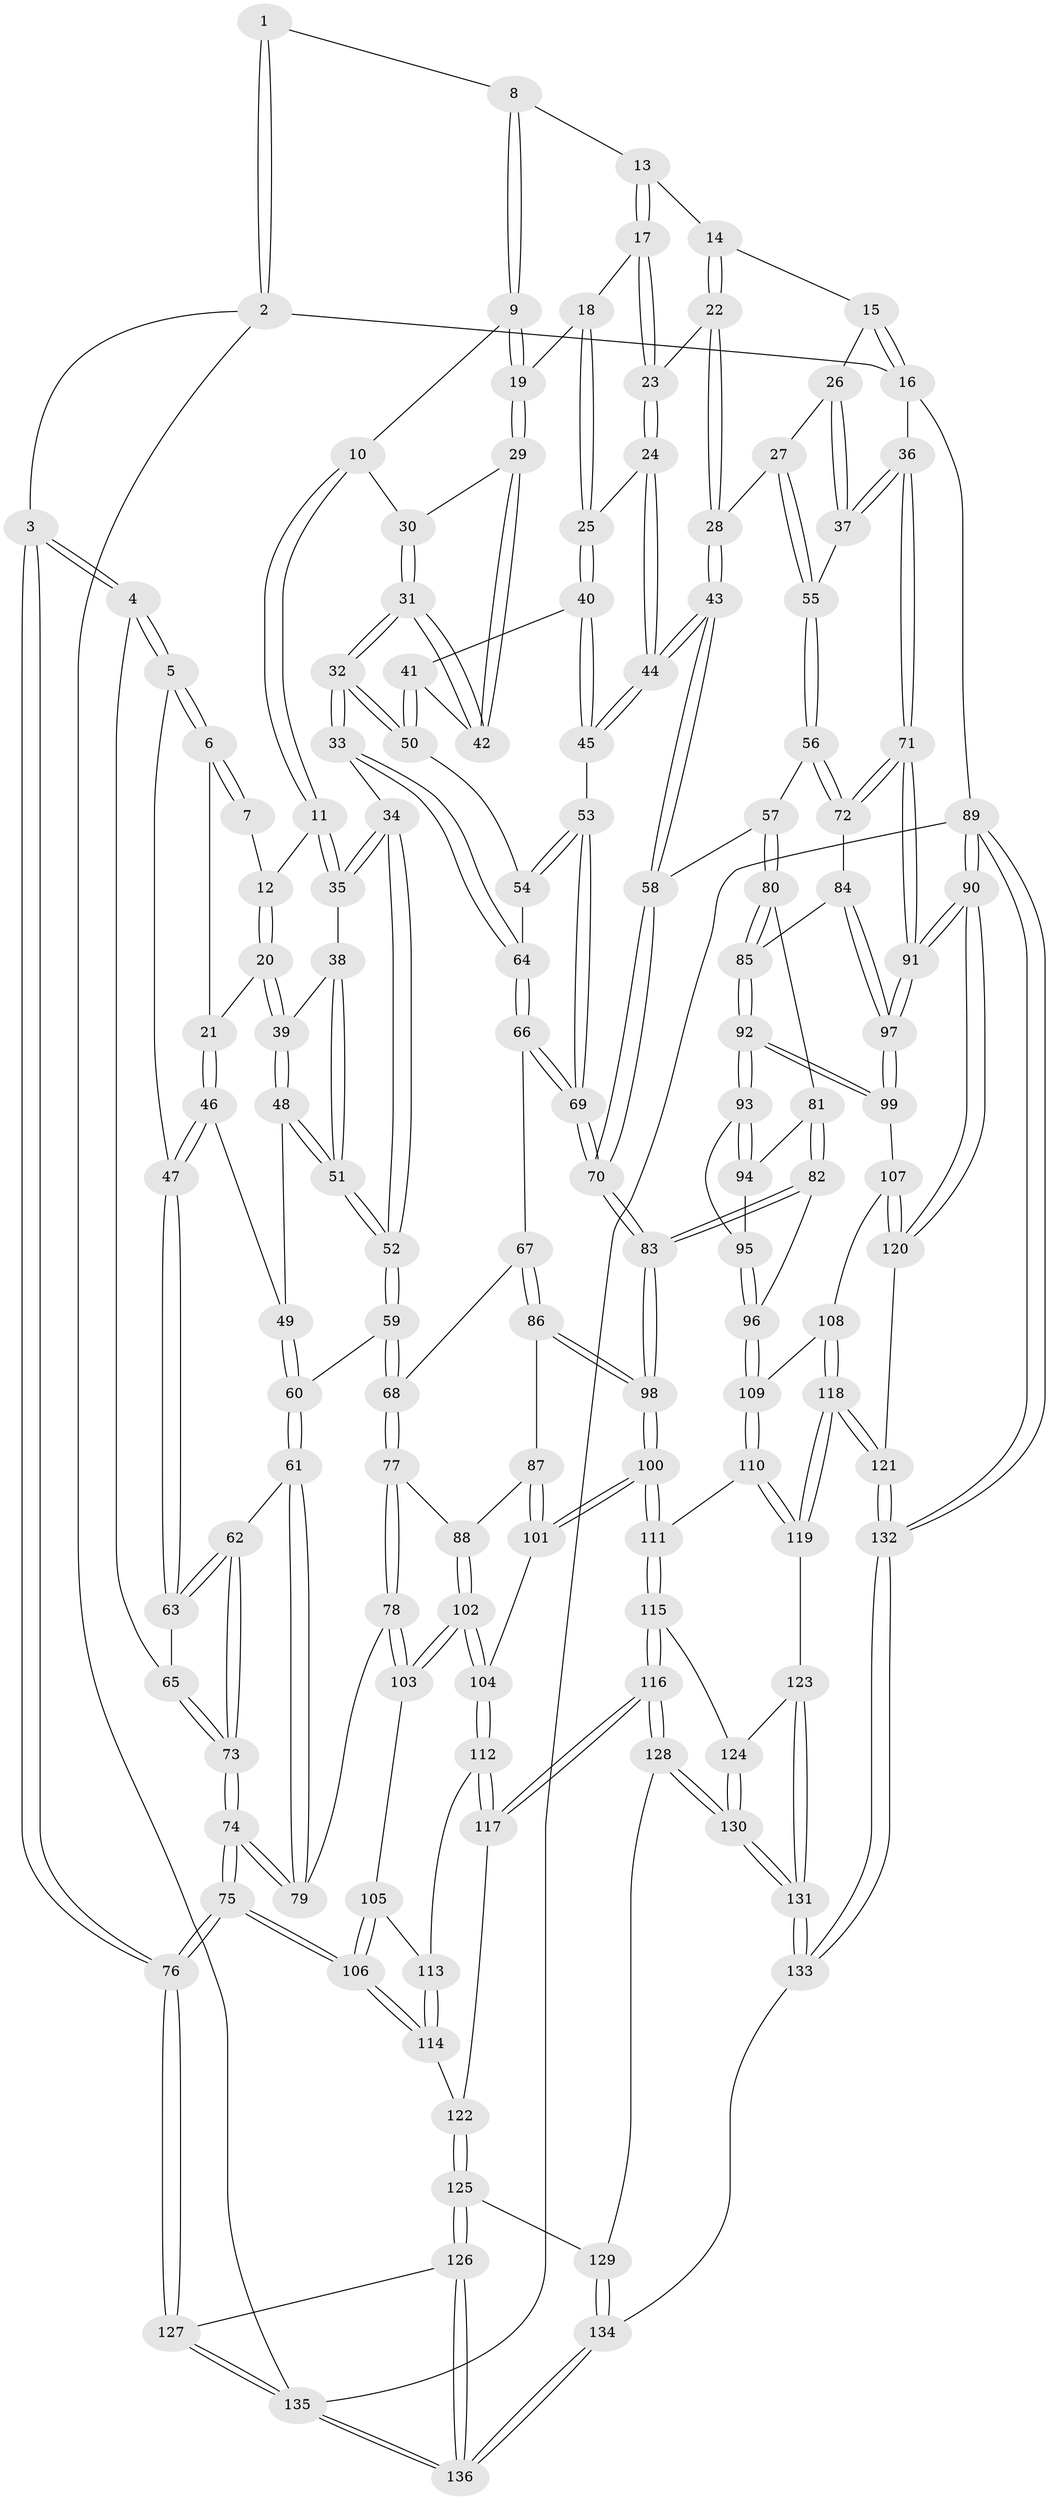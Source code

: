 // coarse degree distribution, {2: 0.018518518518518517, 4: 0.35185185185185186, 3: 0.16666666666666666, 5: 0.3148148148148148, 7: 0.018518518518518517, 6: 0.09259259259259259, 9: 0.018518518518518517, 8: 0.018518518518518517}
// Generated by graph-tools (version 1.1) at 2025/05/03/04/25 22:05:35]
// undirected, 136 vertices, 337 edges
graph export_dot {
graph [start="1"]
  node [color=gray90,style=filled];
  1 [pos="+0.22109513264579742+0"];
  2 [pos="+0+0"];
  3 [pos="+0+0.147351646446845"];
  4 [pos="+0+0.16191050445482968"];
  5 [pos="+0+0.1517142087450255"];
  6 [pos="+0.06570668729943333+0.11543726842047403"];
  7 [pos="+0.20435283351370087+0"];
  8 [pos="+0.5033792111863568+0"];
  9 [pos="+0.48013221944478096+0"];
  10 [pos="+0.3548419293734378+0.1120095505015059"];
  11 [pos="+0.3524987827040377+0.11327740155785264"];
  12 [pos="+0.23891080010470905+0.06021945725799442"];
  13 [pos="+0.6365290250279845+0"];
  14 [pos="+0.8902131888565865+0"];
  15 [pos="+1+0"];
  16 [pos="+1+0"];
  17 [pos="+0.6395711087137874+0.12043861377983331"];
  18 [pos="+0.5548970233683006+0.1172650705774793"];
  19 [pos="+0.5292058177802361+0.11181741613896064"];
  20 [pos="+0.18594849738061361+0.14249501188227906"];
  21 [pos="+0.18192331721378555+0.14489265722848677"];
  22 [pos="+0.6888377823228915+0.14529879265850423"];
  23 [pos="+0.6865567497632078+0.14606198291591713"];
  24 [pos="+0.6723287090649709+0.16915691676529718"];
  25 [pos="+0.6264142621707554+0.18926666296726946"];
  26 [pos="+0.8844000558058662+0.058904000737178934"];
  27 [pos="+0.8364818816295597+0.17088304978822308"];
  28 [pos="+0.7753487126336613+0.1936598483669824"];
  29 [pos="+0.5249340504275928+0.12947603181815537"];
  30 [pos="+0.42035204571795604+0.1655500762110817"];
  31 [pos="+0.4323667550793926+0.21272836237408002"];
  32 [pos="+0.42362010036374725+0.2597413292747392"];
  33 [pos="+0.4141918808131688+0.2716682327913531"];
  34 [pos="+0.41269981549926266+0.27203719418490435"];
  35 [pos="+0.3337778710480649+0.15972102017218923"];
  36 [pos="+1+0.20741402548648602"];
  37 [pos="+0.9625889653337961+0.2704012095848496"];
  38 [pos="+0.32140216565275853+0.1690270222256855"];
  39 [pos="+0.28357125834267377+0.18093011937912687"];
  40 [pos="+0.5987889387069033+0.21964949301035414"];
  41 [pos="+0.5292396762795868+0.15945374453981162"];
  42 [pos="+0.5247899174190384+0.13635548655413612"];
  43 [pos="+0.7233168245405068+0.3189633699418842"];
  44 [pos="+0.6744017187988238+0.29589469166265747"];
  45 [pos="+0.605157884739804+0.2925070791289671"];
  46 [pos="+0.182331488653111+0.24306700891572727"];
  47 [pos="+0.1616735724004584+0.25795858252258025"];
  48 [pos="+0.2571883426375391+0.24139691002821625"];
  49 [pos="+0.19660625094892104+0.24830061494155387"];
  50 [pos="+0.512188862355838+0.2244368784878565"];
  51 [pos="+0.31362703190941005+0.2894063303887954"];
  52 [pos="+0.338874187527196+0.33251822513692675"];
  53 [pos="+0.5971755857319259+0.2966036699289148"];
  54 [pos="+0.5520921767159114+0.2781120749140106"];
  55 [pos="+0.9019872549868665+0.29031218235355405"];
  56 [pos="+0.8651446888303753+0.35594782300087574"];
  57 [pos="+0.7881586391548937+0.37945639194551234"];
  58 [pos="+0.7447157134577598+0.35241868954300565"];
  59 [pos="+0.3250738605421314+0.369586180698333"];
  60 [pos="+0.2775516739098619+0.38440053208129965"];
  61 [pos="+0.22851705566260913+0.4160241449594021"];
  62 [pos="+0.18958390457585123+0.4020106034692783"];
  63 [pos="+0.130568554233151+0.3253895617018005"];
  64 [pos="+0.46726247658985315+0.3090082647206136"];
  65 [pos="+0.07652399236008602+0.3267976757893791"];
  66 [pos="+0.5223863390660396+0.4424517639892175"];
  67 [pos="+0.38812486838521437+0.42339851500363257"];
  68 [pos="+0.35581686211652+0.3991761278903378"];
  69 [pos="+0.5305385220063645+0.4468815106803627"];
  70 [pos="+0.5545231143614028+0.4853179223841661"];
  71 [pos="+1+0.4343698152200189"];
  72 [pos="+0.955566765134883+0.4387786361310244"];
  73 [pos="+0.02928774749162407+0.47693874849457646"];
  74 [pos="+0+0.5591958645853972"];
  75 [pos="+0+0.6788532657554049"];
  76 [pos="+0+0.681187591346218"];
  77 [pos="+0.3057723034133465+0.5377733304157986"];
  78 [pos="+0.23205350193767102+0.5259993169223298"];
  79 [pos="+0.22737871014732122+0.4561264812967935"];
  80 [pos="+0.7836841440279586+0.42739348086535994"];
  81 [pos="+0.7513015966525587+0.47482993964690834"];
  82 [pos="+0.6372773623629161+0.5497125545585009"];
  83 [pos="+0.5657095225842538+0.5412554406545775"];
  84 [pos="+0.9334000882698483+0.4824587869417744"];
  85 [pos="+0.8568008235801186+0.5268974617198036"];
  86 [pos="+0.3719136726753909+0.5248608119227017"];
  87 [pos="+0.3418700733478346+0.5488674159719887"];
  88 [pos="+0.338224669459118+0.5506081858046058"];
  89 [pos="+1+1"];
  90 [pos="+1+1"];
  91 [pos="+1+0.7760600524656132"];
  92 [pos="+0.8473561897311116+0.5902183573120812"];
  93 [pos="+0.8260201625995437+0.5839236462060176"];
  94 [pos="+0.7575309851239067+0.492212204273535"];
  95 [pos="+0.7669787337247468+0.5773488666716293"];
  96 [pos="+0.7003208253646329+0.5953156926773303"];
  97 [pos="+0.9900493170953425+0.6758821510315718"];
  98 [pos="+0.5398602351599326+0.5831837988204988"];
  99 [pos="+0.8842171820735648+0.6620284078805648"];
  100 [pos="+0.5288490552650218+0.6163676518835975"];
  101 [pos="+0.45926085299224034+0.6253147376970907"];
  102 [pos="+0.3390089880766739+0.6449648751772694"];
  103 [pos="+0.1957513079429106+0.5826620955744981"];
  104 [pos="+0.3459776048105435+0.6579167663844084"];
  105 [pos="+0.19330552172640558+0.5846090915263418"];
  106 [pos="+0+0.6705892335180446"];
  107 [pos="+0.825339861758477+0.7022818608742539"];
  108 [pos="+0.780921712358693+0.7093846209797956"];
  109 [pos="+0.7355486275851004+0.6873792100666938"];
  110 [pos="+0.6093647603996154+0.7344855329742626"];
  111 [pos="+0.5416529273588618+0.699363375154784"];
  112 [pos="+0.32340356342441734+0.7272328250876872"];
  113 [pos="+0.2609270643220723+0.6909116542347615"];
  114 [pos="+0.12267518440721614+0.7270160215831973"];
  115 [pos="+0.5075516640151858+0.7438728870688074"];
  116 [pos="+0.3588337257156492+0.7726870160074513"];
  117 [pos="+0.32494147006958723+0.739773895339766"];
  118 [pos="+0.7056542800900998+0.8753347327157434"];
  119 [pos="+0.656938206290396+0.8217021597142993"];
  120 [pos="+0.8437813833921928+0.8108847106434731"];
  121 [pos="+0.714527464318951+0.9067932202723643"];
  122 [pos="+0.2252174903704243+0.7893039522639395"];
  123 [pos="+0.546304261299312+0.8515808505712588"];
  124 [pos="+0.507482260659893+0.7848463109730677"];
  125 [pos="+0.22291714209149396+0.9164322787078943"];
  126 [pos="+0.21678641919635733+0.925434179990033"];
  127 [pos="+0+0.7005892056753902"];
  128 [pos="+0.36147379139761077+0.8593116903601344"];
  129 [pos="+0.35934932259597363+0.8612948067617123"];
  130 [pos="+0.4417795291908915+0.8938097166165471"];
  131 [pos="+0.5637247810583009+1"];
  132 [pos="+0.7162339248317383+1"];
  133 [pos="+0.5764172792940485+1"];
  134 [pos="+0.35305291175999565+1"];
  135 [pos="+0+1"];
  136 [pos="+0.21369812117326945+1"];
  1 -- 2;
  1 -- 2;
  1 -- 8;
  2 -- 3;
  2 -- 16;
  2 -- 135;
  3 -- 4;
  3 -- 4;
  3 -- 76;
  3 -- 76;
  4 -- 5;
  4 -- 5;
  4 -- 65;
  5 -- 6;
  5 -- 6;
  5 -- 47;
  6 -- 7;
  6 -- 7;
  6 -- 21;
  7 -- 12;
  8 -- 9;
  8 -- 9;
  8 -- 13;
  9 -- 10;
  9 -- 19;
  9 -- 19;
  10 -- 11;
  10 -- 11;
  10 -- 30;
  11 -- 12;
  11 -- 35;
  11 -- 35;
  12 -- 20;
  12 -- 20;
  13 -- 14;
  13 -- 17;
  13 -- 17;
  14 -- 15;
  14 -- 22;
  14 -- 22;
  15 -- 16;
  15 -- 16;
  15 -- 26;
  16 -- 36;
  16 -- 89;
  17 -- 18;
  17 -- 23;
  17 -- 23;
  18 -- 19;
  18 -- 25;
  18 -- 25;
  19 -- 29;
  19 -- 29;
  20 -- 21;
  20 -- 39;
  20 -- 39;
  21 -- 46;
  21 -- 46;
  22 -- 23;
  22 -- 28;
  22 -- 28;
  23 -- 24;
  23 -- 24;
  24 -- 25;
  24 -- 44;
  24 -- 44;
  25 -- 40;
  25 -- 40;
  26 -- 27;
  26 -- 37;
  26 -- 37;
  27 -- 28;
  27 -- 55;
  27 -- 55;
  28 -- 43;
  28 -- 43;
  29 -- 30;
  29 -- 42;
  29 -- 42;
  30 -- 31;
  30 -- 31;
  31 -- 32;
  31 -- 32;
  31 -- 42;
  31 -- 42;
  32 -- 33;
  32 -- 33;
  32 -- 50;
  32 -- 50;
  33 -- 34;
  33 -- 64;
  33 -- 64;
  34 -- 35;
  34 -- 35;
  34 -- 52;
  34 -- 52;
  35 -- 38;
  36 -- 37;
  36 -- 37;
  36 -- 71;
  36 -- 71;
  37 -- 55;
  38 -- 39;
  38 -- 51;
  38 -- 51;
  39 -- 48;
  39 -- 48;
  40 -- 41;
  40 -- 45;
  40 -- 45;
  41 -- 42;
  41 -- 50;
  41 -- 50;
  43 -- 44;
  43 -- 44;
  43 -- 58;
  43 -- 58;
  44 -- 45;
  44 -- 45;
  45 -- 53;
  46 -- 47;
  46 -- 47;
  46 -- 49;
  47 -- 63;
  47 -- 63;
  48 -- 49;
  48 -- 51;
  48 -- 51;
  49 -- 60;
  49 -- 60;
  50 -- 54;
  51 -- 52;
  51 -- 52;
  52 -- 59;
  52 -- 59;
  53 -- 54;
  53 -- 54;
  53 -- 69;
  53 -- 69;
  54 -- 64;
  55 -- 56;
  55 -- 56;
  56 -- 57;
  56 -- 72;
  56 -- 72;
  57 -- 58;
  57 -- 80;
  57 -- 80;
  58 -- 70;
  58 -- 70;
  59 -- 60;
  59 -- 68;
  59 -- 68;
  60 -- 61;
  60 -- 61;
  61 -- 62;
  61 -- 79;
  61 -- 79;
  62 -- 63;
  62 -- 63;
  62 -- 73;
  62 -- 73;
  63 -- 65;
  64 -- 66;
  64 -- 66;
  65 -- 73;
  65 -- 73;
  66 -- 67;
  66 -- 69;
  66 -- 69;
  67 -- 68;
  67 -- 86;
  67 -- 86;
  68 -- 77;
  68 -- 77;
  69 -- 70;
  69 -- 70;
  70 -- 83;
  70 -- 83;
  71 -- 72;
  71 -- 72;
  71 -- 91;
  71 -- 91;
  72 -- 84;
  73 -- 74;
  73 -- 74;
  74 -- 75;
  74 -- 75;
  74 -- 79;
  74 -- 79;
  75 -- 76;
  75 -- 76;
  75 -- 106;
  75 -- 106;
  76 -- 127;
  76 -- 127;
  77 -- 78;
  77 -- 78;
  77 -- 88;
  78 -- 79;
  78 -- 103;
  78 -- 103;
  80 -- 81;
  80 -- 85;
  80 -- 85;
  81 -- 82;
  81 -- 82;
  81 -- 94;
  82 -- 83;
  82 -- 83;
  82 -- 96;
  83 -- 98;
  83 -- 98;
  84 -- 85;
  84 -- 97;
  84 -- 97;
  85 -- 92;
  85 -- 92;
  86 -- 87;
  86 -- 98;
  86 -- 98;
  87 -- 88;
  87 -- 101;
  87 -- 101;
  88 -- 102;
  88 -- 102;
  89 -- 90;
  89 -- 90;
  89 -- 132;
  89 -- 132;
  89 -- 135;
  90 -- 91;
  90 -- 91;
  90 -- 120;
  90 -- 120;
  91 -- 97;
  91 -- 97;
  92 -- 93;
  92 -- 93;
  92 -- 99;
  92 -- 99;
  93 -- 94;
  93 -- 94;
  93 -- 95;
  94 -- 95;
  95 -- 96;
  95 -- 96;
  96 -- 109;
  96 -- 109;
  97 -- 99;
  97 -- 99;
  98 -- 100;
  98 -- 100;
  99 -- 107;
  100 -- 101;
  100 -- 101;
  100 -- 111;
  100 -- 111;
  101 -- 104;
  102 -- 103;
  102 -- 103;
  102 -- 104;
  102 -- 104;
  103 -- 105;
  104 -- 112;
  104 -- 112;
  105 -- 106;
  105 -- 106;
  105 -- 113;
  106 -- 114;
  106 -- 114;
  107 -- 108;
  107 -- 120;
  107 -- 120;
  108 -- 109;
  108 -- 118;
  108 -- 118;
  109 -- 110;
  109 -- 110;
  110 -- 111;
  110 -- 119;
  110 -- 119;
  111 -- 115;
  111 -- 115;
  112 -- 113;
  112 -- 117;
  112 -- 117;
  113 -- 114;
  113 -- 114;
  114 -- 122;
  115 -- 116;
  115 -- 116;
  115 -- 124;
  116 -- 117;
  116 -- 117;
  116 -- 128;
  116 -- 128;
  117 -- 122;
  118 -- 119;
  118 -- 119;
  118 -- 121;
  118 -- 121;
  119 -- 123;
  120 -- 121;
  121 -- 132;
  121 -- 132;
  122 -- 125;
  122 -- 125;
  123 -- 124;
  123 -- 131;
  123 -- 131;
  124 -- 130;
  124 -- 130;
  125 -- 126;
  125 -- 126;
  125 -- 129;
  126 -- 127;
  126 -- 136;
  126 -- 136;
  127 -- 135;
  127 -- 135;
  128 -- 129;
  128 -- 130;
  128 -- 130;
  129 -- 134;
  129 -- 134;
  130 -- 131;
  130 -- 131;
  131 -- 133;
  131 -- 133;
  132 -- 133;
  132 -- 133;
  133 -- 134;
  134 -- 136;
  134 -- 136;
  135 -- 136;
  135 -- 136;
}
